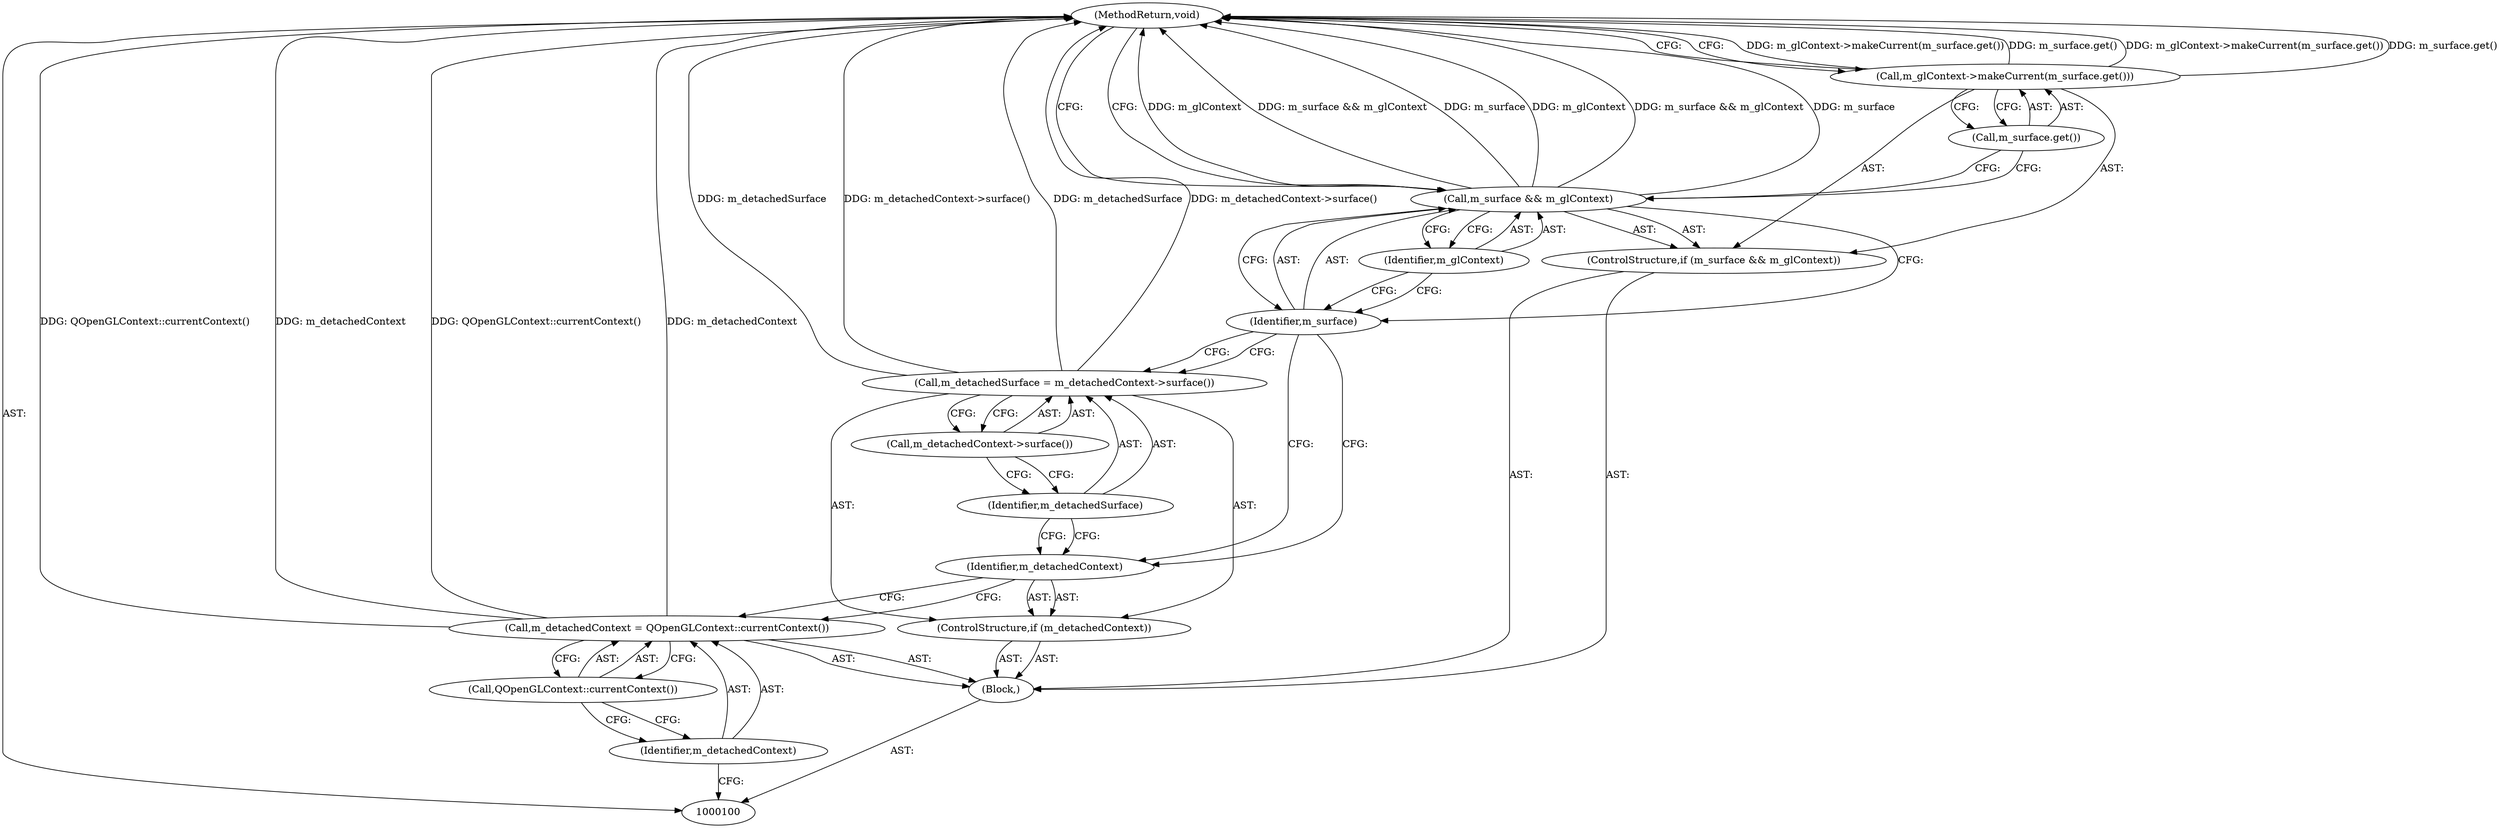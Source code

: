 digraph "1_Chrome_4da7eefcaad044a6f919947a2a0e3d4fed87834c_4" {
"1000116" [label="(MethodReturn,void)"];
"1000101" [label="(Block,)"];
"1000104" [label="(Call,QOpenGLContext::currentContext())"];
"1000102" [label="(Call,m_detachedContext = QOpenGLContext::currentContext())"];
"1000103" [label="(Identifier,m_detachedContext)"];
"1000106" [label="(Identifier,m_detachedContext)"];
"1000105" [label="(ControlStructure,if (m_detachedContext))"];
"1000107" [label="(Call,m_detachedSurface = m_detachedContext->surface())"];
"1000108" [label="(Identifier,m_detachedSurface)"];
"1000109" [label="(Call,m_detachedContext->surface())"];
"1000111" [label="(Call,m_surface && m_glContext)"];
"1000112" [label="(Identifier,m_surface)"];
"1000113" [label="(Identifier,m_glContext)"];
"1000110" [label="(ControlStructure,if (m_surface && m_glContext))"];
"1000114" [label="(Call,m_glContext->makeCurrent(m_surface.get()))"];
"1000115" [label="(Call,m_surface.get())"];
"1000116" -> "1000100"  [label="AST: "];
"1000116" -> "1000114"  [label="CFG: "];
"1000116" -> "1000111"  [label="CFG: "];
"1000107" -> "1000116"  [label="DDG: m_detachedSurface"];
"1000107" -> "1000116"  [label="DDG: m_detachedContext->surface()"];
"1000102" -> "1000116"  [label="DDG: QOpenGLContext::currentContext()"];
"1000102" -> "1000116"  [label="DDG: m_detachedContext"];
"1000114" -> "1000116"  [label="DDG: m_glContext->makeCurrent(m_surface.get())"];
"1000114" -> "1000116"  [label="DDG: m_surface.get()"];
"1000111" -> "1000116"  [label="DDG: m_glContext"];
"1000111" -> "1000116"  [label="DDG: m_surface && m_glContext"];
"1000111" -> "1000116"  [label="DDG: m_surface"];
"1000101" -> "1000100"  [label="AST: "];
"1000102" -> "1000101"  [label="AST: "];
"1000105" -> "1000101"  [label="AST: "];
"1000110" -> "1000101"  [label="AST: "];
"1000104" -> "1000102"  [label="AST: "];
"1000104" -> "1000103"  [label="CFG: "];
"1000102" -> "1000104"  [label="CFG: "];
"1000102" -> "1000101"  [label="AST: "];
"1000102" -> "1000104"  [label="CFG: "];
"1000103" -> "1000102"  [label="AST: "];
"1000104" -> "1000102"  [label="AST: "];
"1000106" -> "1000102"  [label="CFG: "];
"1000102" -> "1000116"  [label="DDG: QOpenGLContext::currentContext()"];
"1000102" -> "1000116"  [label="DDG: m_detachedContext"];
"1000103" -> "1000102"  [label="AST: "];
"1000103" -> "1000100"  [label="CFG: "];
"1000104" -> "1000103"  [label="CFG: "];
"1000106" -> "1000105"  [label="AST: "];
"1000106" -> "1000102"  [label="CFG: "];
"1000108" -> "1000106"  [label="CFG: "];
"1000112" -> "1000106"  [label="CFG: "];
"1000105" -> "1000101"  [label="AST: "];
"1000106" -> "1000105"  [label="AST: "];
"1000107" -> "1000105"  [label="AST: "];
"1000107" -> "1000105"  [label="AST: "];
"1000107" -> "1000109"  [label="CFG: "];
"1000108" -> "1000107"  [label="AST: "];
"1000109" -> "1000107"  [label="AST: "];
"1000112" -> "1000107"  [label="CFG: "];
"1000107" -> "1000116"  [label="DDG: m_detachedSurface"];
"1000107" -> "1000116"  [label="DDG: m_detachedContext->surface()"];
"1000108" -> "1000107"  [label="AST: "];
"1000108" -> "1000106"  [label="CFG: "];
"1000109" -> "1000108"  [label="CFG: "];
"1000109" -> "1000107"  [label="AST: "];
"1000109" -> "1000108"  [label="CFG: "];
"1000107" -> "1000109"  [label="CFG: "];
"1000111" -> "1000110"  [label="AST: "];
"1000111" -> "1000112"  [label="CFG: "];
"1000111" -> "1000113"  [label="CFG: "];
"1000112" -> "1000111"  [label="AST: "];
"1000113" -> "1000111"  [label="AST: "];
"1000115" -> "1000111"  [label="CFG: "];
"1000116" -> "1000111"  [label="CFG: "];
"1000111" -> "1000116"  [label="DDG: m_glContext"];
"1000111" -> "1000116"  [label="DDG: m_surface && m_glContext"];
"1000111" -> "1000116"  [label="DDG: m_surface"];
"1000112" -> "1000111"  [label="AST: "];
"1000112" -> "1000107"  [label="CFG: "];
"1000112" -> "1000106"  [label="CFG: "];
"1000113" -> "1000112"  [label="CFG: "];
"1000111" -> "1000112"  [label="CFG: "];
"1000113" -> "1000111"  [label="AST: "];
"1000113" -> "1000112"  [label="CFG: "];
"1000111" -> "1000113"  [label="CFG: "];
"1000110" -> "1000101"  [label="AST: "];
"1000111" -> "1000110"  [label="AST: "];
"1000114" -> "1000110"  [label="AST: "];
"1000114" -> "1000110"  [label="AST: "];
"1000114" -> "1000115"  [label="CFG: "];
"1000115" -> "1000114"  [label="AST: "];
"1000116" -> "1000114"  [label="CFG: "];
"1000114" -> "1000116"  [label="DDG: m_glContext->makeCurrent(m_surface.get())"];
"1000114" -> "1000116"  [label="DDG: m_surface.get()"];
"1000115" -> "1000114"  [label="AST: "];
"1000115" -> "1000111"  [label="CFG: "];
"1000114" -> "1000115"  [label="CFG: "];
}
